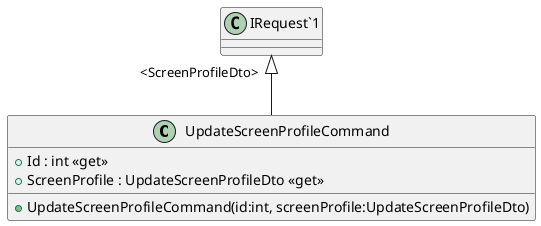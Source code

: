 @startuml
class UpdateScreenProfileCommand {
    + Id : int <<get>>
    + ScreenProfile : UpdateScreenProfileDto <<get>>
    + UpdateScreenProfileCommand(id:int, screenProfile:UpdateScreenProfileDto)
}
"IRequest`1" "<ScreenProfileDto>" <|-- UpdateScreenProfileCommand
@enduml
